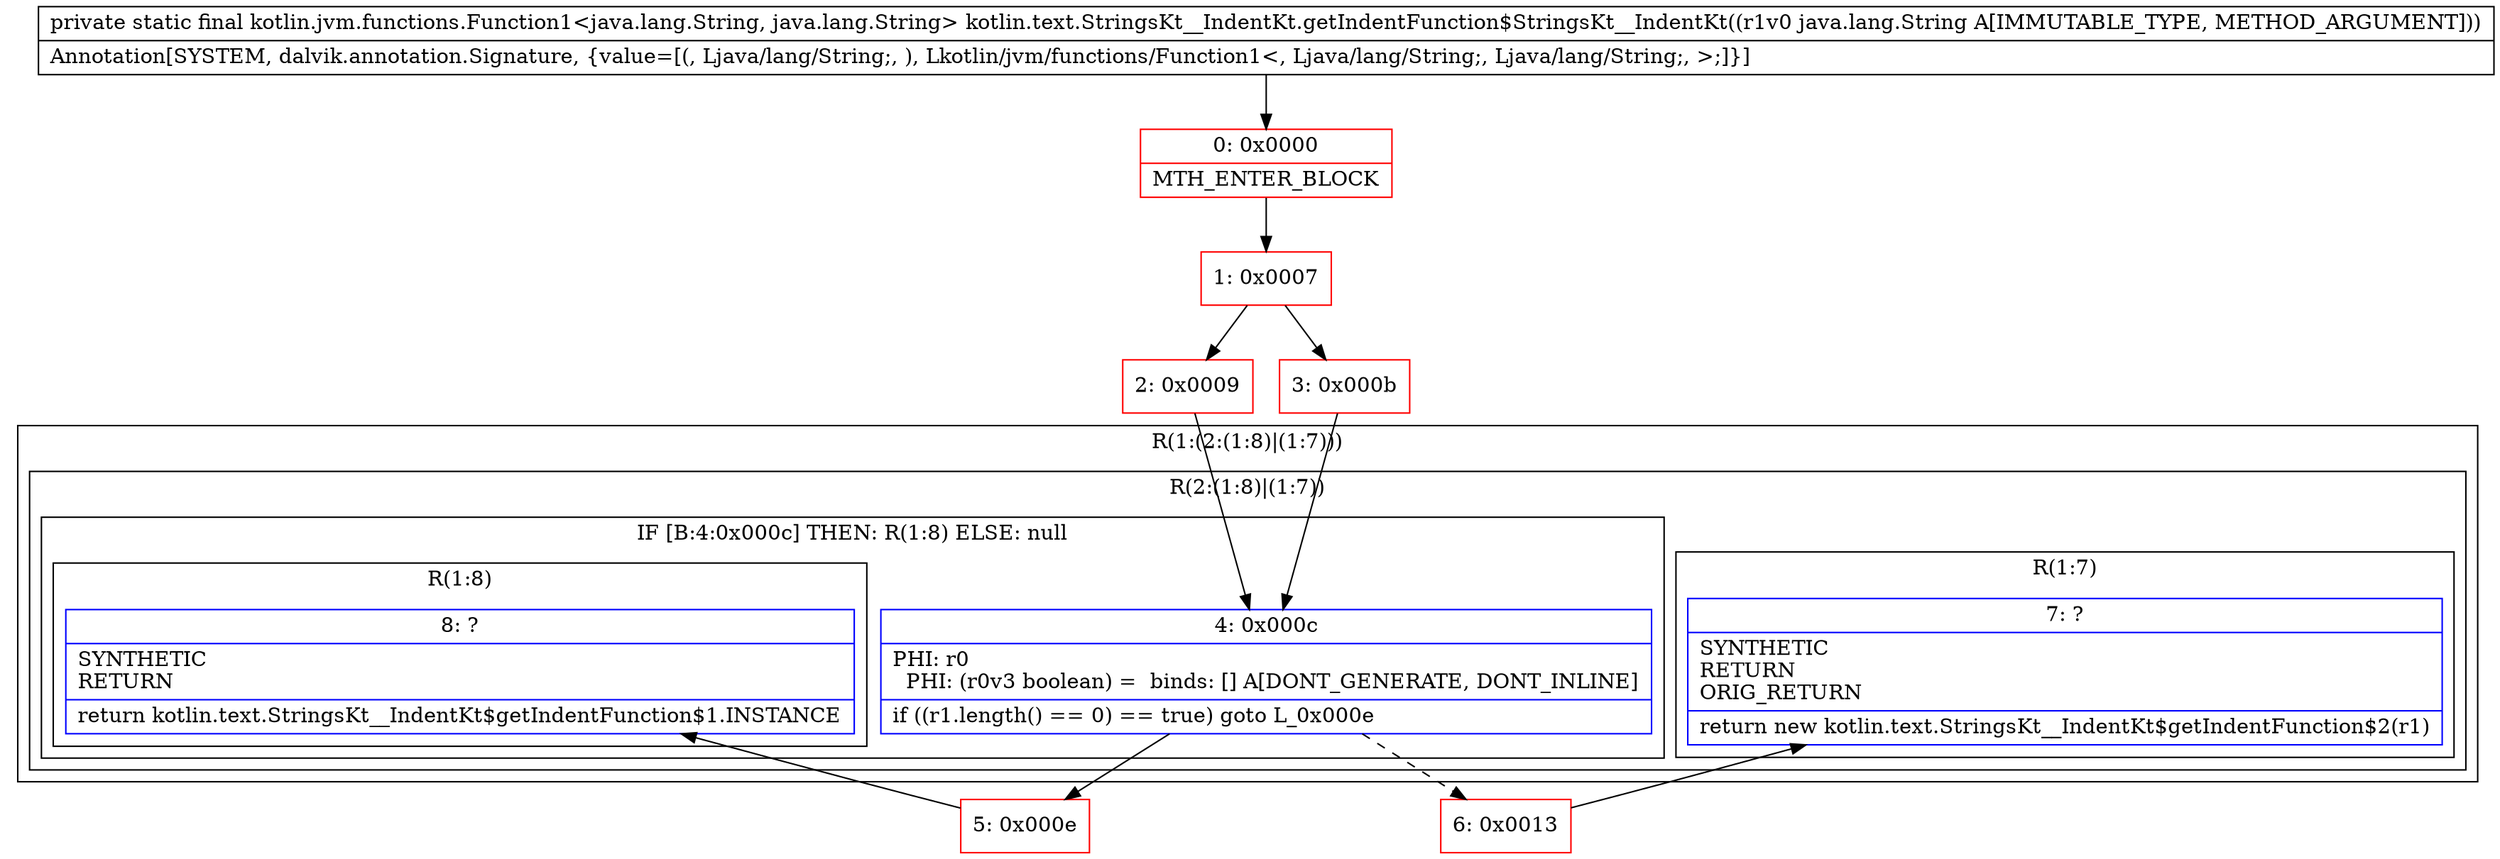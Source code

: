 digraph "CFG forkotlin.text.StringsKt__IndentKt.getIndentFunction$StringsKt__IndentKt(Ljava\/lang\/String;)Lkotlin\/jvm\/functions\/Function1;" {
subgraph cluster_Region_723269664 {
label = "R(1:(2:(1:8)|(1:7)))";
node [shape=record,color=blue];
subgraph cluster_Region_997223067 {
label = "R(2:(1:8)|(1:7))";
node [shape=record,color=blue];
subgraph cluster_IfRegion_1132922915 {
label = "IF [B:4:0x000c] THEN: R(1:8) ELSE: null";
node [shape=record,color=blue];
Node_4 [shape=record,label="{4\:\ 0x000c|PHI: r0 \l  PHI: (r0v3 boolean) =  binds: [] A[DONT_GENERATE, DONT_INLINE]\l|if ((r1.length() == 0) == true) goto L_0x000e\l}"];
subgraph cluster_Region_413186355 {
label = "R(1:8)";
node [shape=record,color=blue];
Node_8 [shape=record,label="{8\:\ ?|SYNTHETIC\lRETURN\l|return kotlin.text.StringsKt__IndentKt$getIndentFunction$1.INSTANCE\l}"];
}
}
subgraph cluster_Region_1379360575 {
label = "R(1:7)";
node [shape=record,color=blue];
Node_7 [shape=record,label="{7\:\ ?|SYNTHETIC\lRETURN\lORIG_RETURN\l|return new kotlin.text.StringsKt__IndentKt$getIndentFunction$2(r1)\l}"];
}
}
}
Node_0 [shape=record,color=red,label="{0\:\ 0x0000|MTH_ENTER_BLOCK\l}"];
Node_1 [shape=record,color=red,label="{1\:\ 0x0007}"];
Node_2 [shape=record,color=red,label="{2\:\ 0x0009}"];
Node_3 [shape=record,color=red,label="{3\:\ 0x000b}"];
Node_5 [shape=record,color=red,label="{5\:\ 0x000e}"];
Node_6 [shape=record,color=red,label="{6\:\ 0x0013}"];
MethodNode[shape=record,label="{private static final kotlin.jvm.functions.Function1\<java.lang.String, java.lang.String\> kotlin.text.StringsKt__IndentKt.getIndentFunction$StringsKt__IndentKt((r1v0 java.lang.String A[IMMUTABLE_TYPE, METHOD_ARGUMENT]))  | Annotation[SYSTEM, dalvik.annotation.Signature, \{value=[(, Ljava\/lang\/String;, ), Lkotlin\/jvm\/functions\/Function1\<, Ljava\/lang\/String;, Ljava\/lang\/String;, \>;]\}]\l}"];
MethodNode -> Node_0;
Node_4 -> Node_5;
Node_4 -> Node_6[style=dashed];
Node_0 -> Node_1;
Node_1 -> Node_2;
Node_1 -> Node_3;
Node_2 -> Node_4;
Node_3 -> Node_4;
Node_5 -> Node_8;
Node_6 -> Node_7;
}

